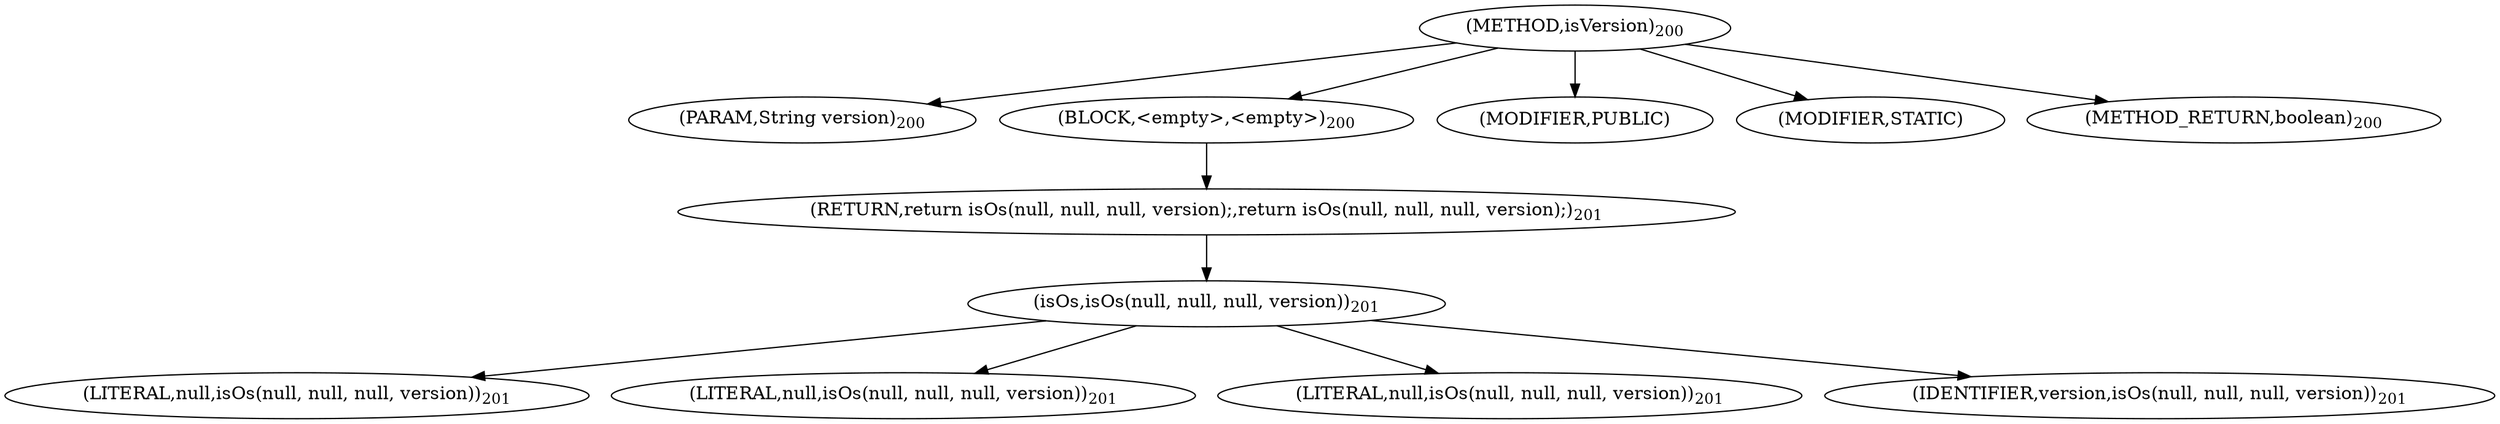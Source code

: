 digraph "isVersion" {  
"177" [label = <(METHOD,isVersion)<SUB>200</SUB>> ]
"178" [label = <(PARAM,String version)<SUB>200</SUB>> ]
"179" [label = <(BLOCK,&lt;empty&gt;,&lt;empty&gt;)<SUB>200</SUB>> ]
"180" [label = <(RETURN,return isOs(null, null, null, version);,return isOs(null, null, null, version);)<SUB>201</SUB>> ]
"181" [label = <(isOs,isOs(null, null, null, version))<SUB>201</SUB>> ]
"182" [label = <(LITERAL,null,isOs(null, null, null, version))<SUB>201</SUB>> ]
"183" [label = <(LITERAL,null,isOs(null, null, null, version))<SUB>201</SUB>> ]
"184" [label = <(LITERAL,null,isOs(null, null, null, version))<SUB>201</SUB>> ]
"185" [label = <(IDENTIFIER,version,isOs(null, null, null, version))<SUB>201</SUB>> ]
"186" [label = <(MODIFIER,PUBLIC)> ]
"187" [label = <(MODIFIER,STATIC)> ]
"188" [label = <(METHOD_RETURN,boolean)<SUB>200</SUB>> ]
  "177" -> "178" 
  "177" -> "179" 
  "177" -> "186" 
  "177" -> "187" 
  "177" -> "188" 
  "179" -> "180" 
  "180" -> "181" 
  "181" -> "182" 
  "181" -> "183" 
  "181" -> "184" 
  "181" -> "185" 
}
